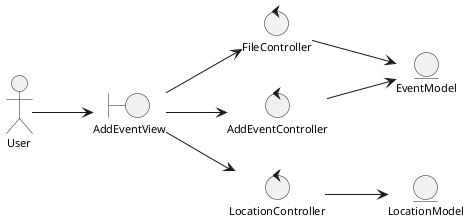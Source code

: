 @startuml analysisClassDiagramUC6
skinparam style strictuml
left to right direction
skinparam defaultTextAlignment center
skinparam defaultFontSize 11

actor "User" as user

entity "EventModel" as eventModel
entity "LocationModel" as locationModel

boundary "AddEventView" as addEventView

control "FileController" as fileController
control "AddEventController" as addEventController
control "LocationController" as locationController


user --> addEventView

addEventView --> addEventController
addEventView --> locationController
addEventView --> fileController

addEventController --> eventModel
fileController --> eventModel
locationController --> locationModel

@enduml